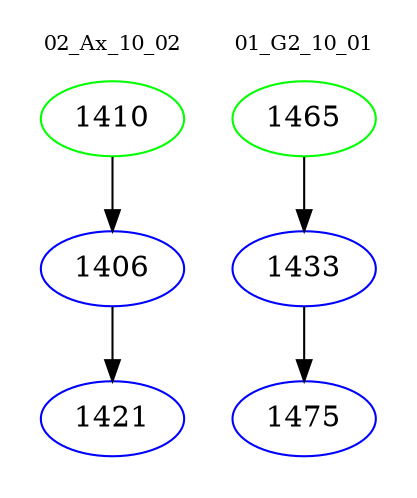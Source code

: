 digraph{
subgraph cluster_0 {
color = white
label = "02_Ax_10_02";
fontsize=10;
T0_1410 [label="1410", color="green"]
T0_1410 -> T0_1406 [color="black"]
T0_1406 [label="1406", color="blue"]
T0_1406 -> T0_1421 [color="black"]
T0_1421 [label="1421", color="blue"]
}
subgraph cluster_1 {
color = white
label = "01_G2_10_01";
fontsize=10;
T1_1465 [label="1465", color="green"]
T1_1465 -> T1_1433 [color="black"]
T1_1433 [label="1433", color="blue"]
T1_1433 -> T1_1475 [color="black"]
T1_1475 [label="1475", color="blue"]
}
}
